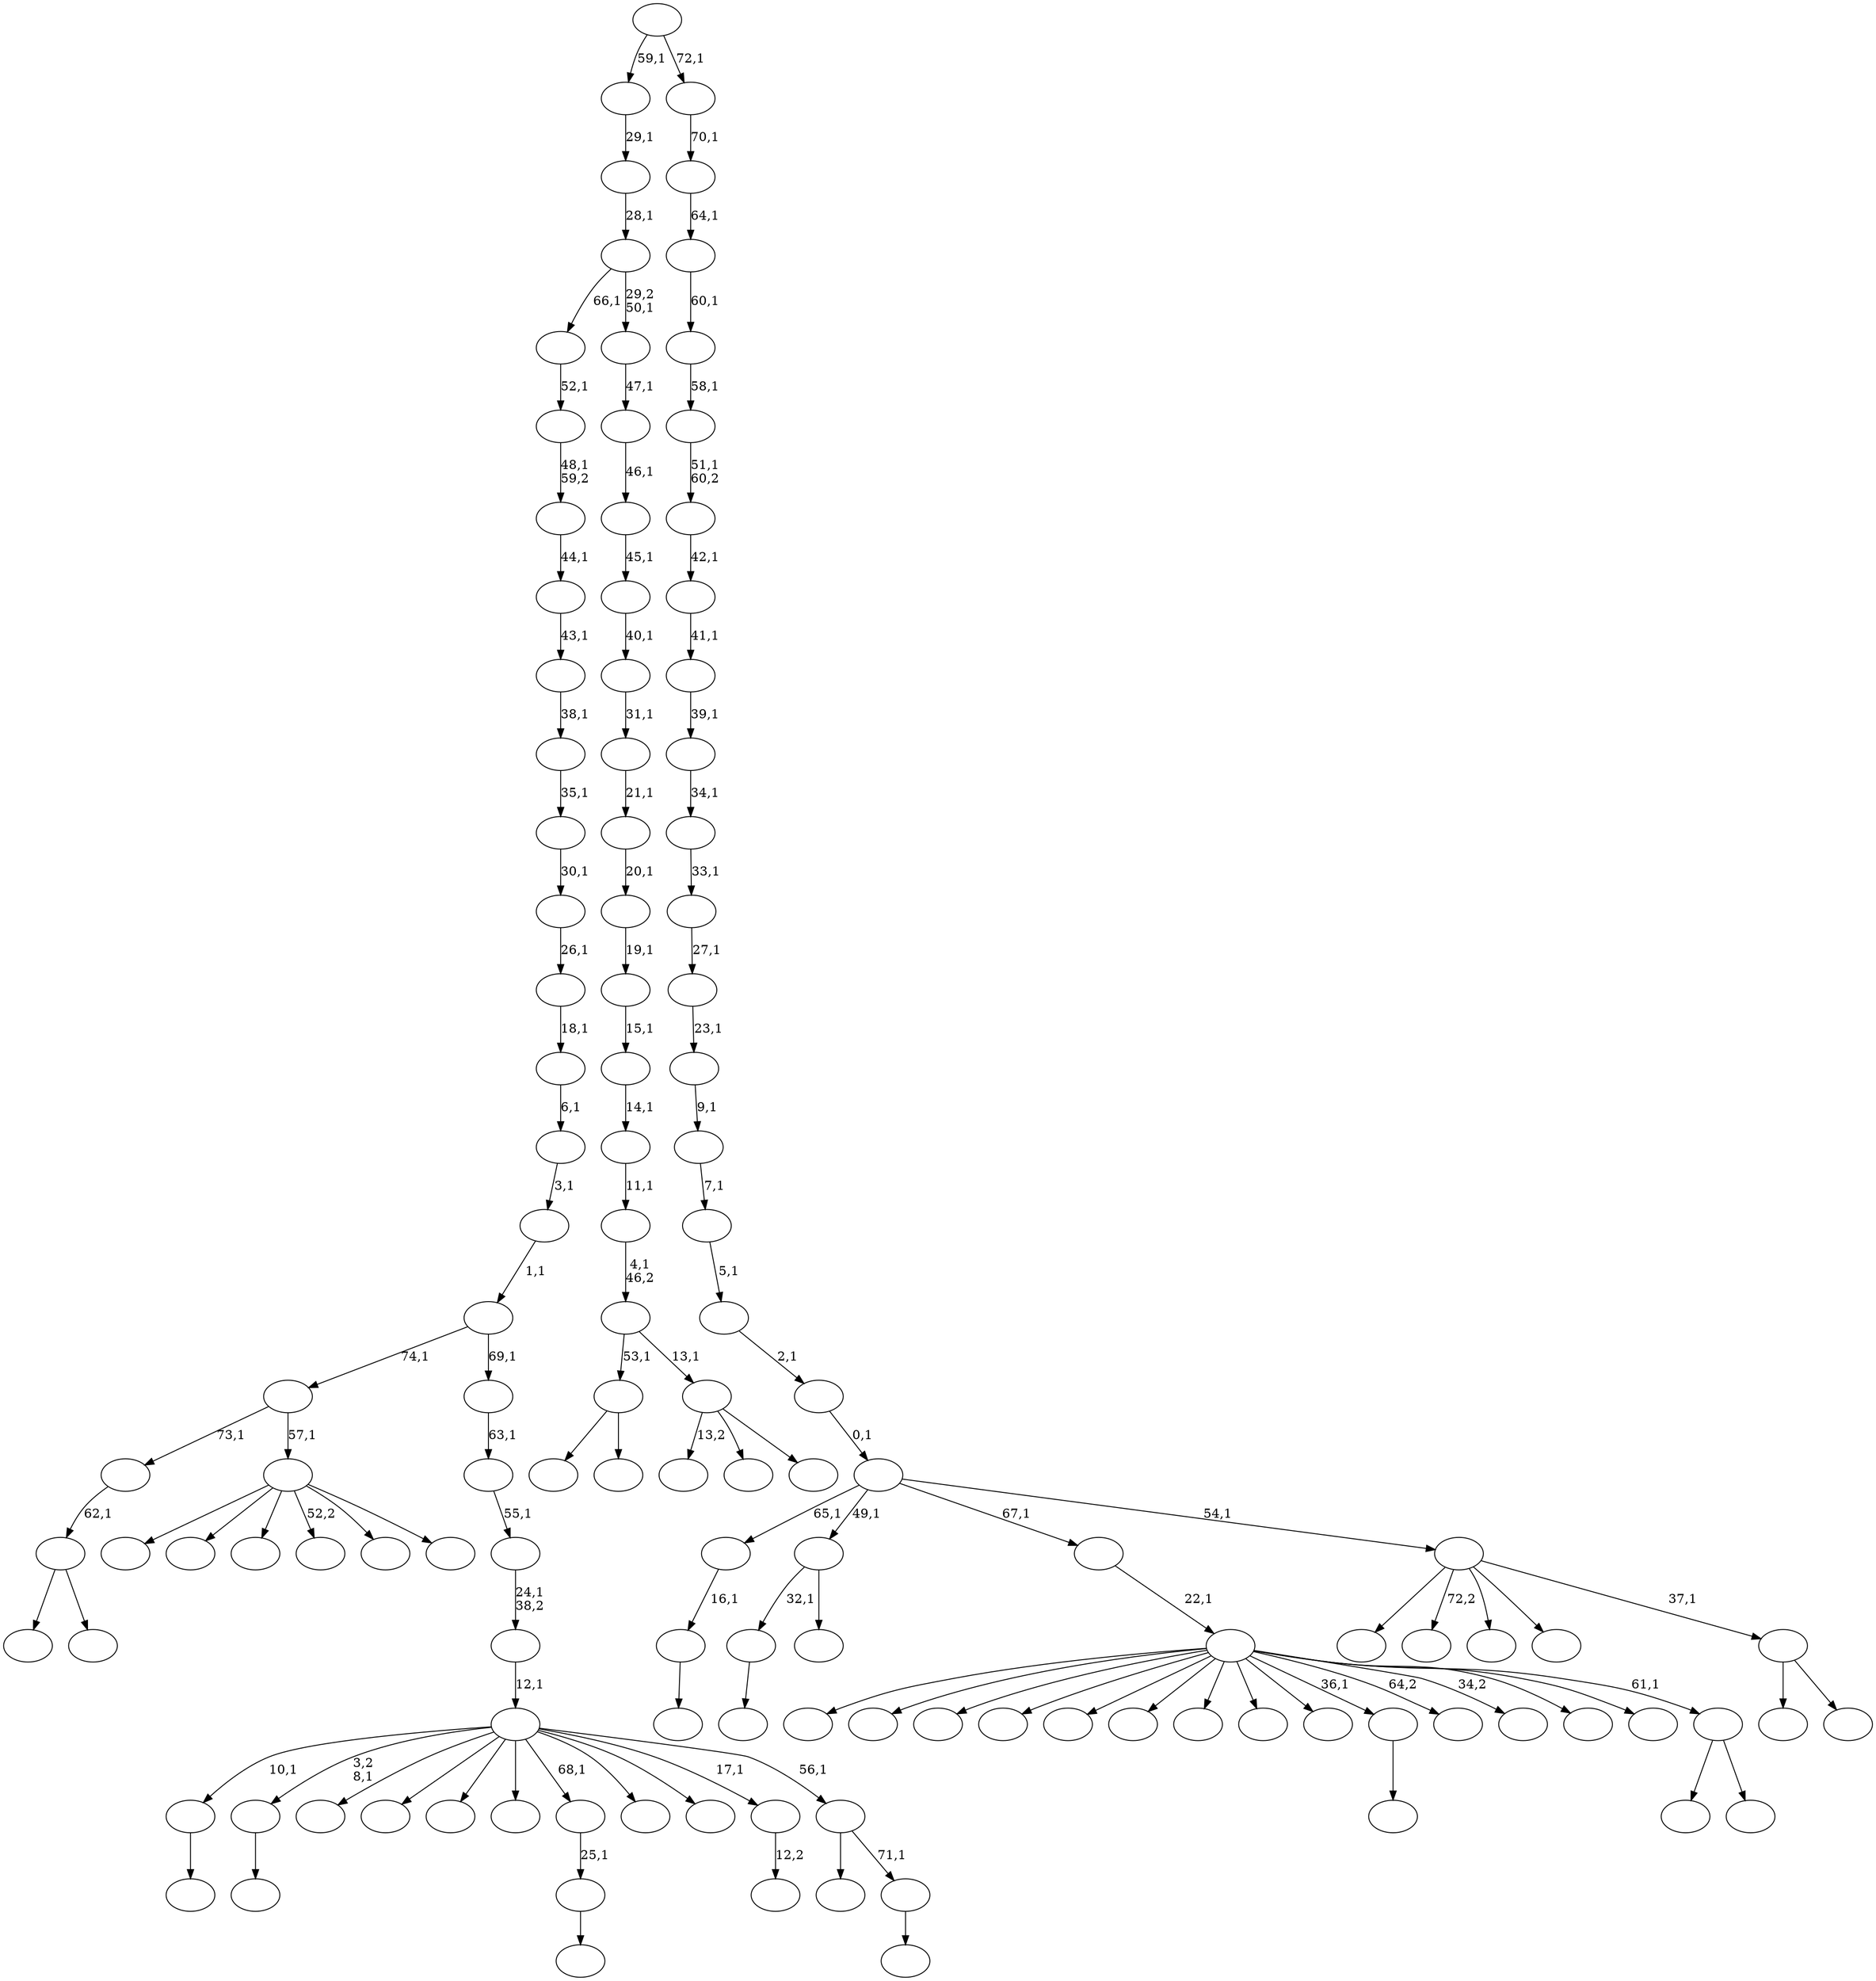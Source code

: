 digraph T {
	125 [label=""]
	124 [label=""]
	123 [label=""]
	122 [label=""]
	121 [label=""]
	120 [label=""]
	119 [label=""]
	118 [label=""]
	117 [label=""]
	116 [label=""]
	115 [label=""]
	114 [label=""]
	113 [label=""]
	112 [label=""]
	111 [label=""]
	110 [label=""]
	109 [label=""]
	108 [label=""]
	107 [label=""]
	106 [label=""]
	105 [label=""]
	104 [label=""]
	103 [label=""]
	102 [label=""]
	101 [label=""]
	100 [label=""]
	99 [label=""]
	98 [label=""]
	97 [label=""]
	96 [label=""]
	95 [label=""]
	94 [label=""]
	93 [label=""]
	92 [label=""]
	91 [label=""]
	90 [label=""]
	89 [label=""]
	88 [label=""]
	87 [label=""]
	86 [label=""]
	85 [label=""]
	84 [label=""]
	83 [label=""]
	82 [label=""]
	81 [label=""]
	80 [label=""]
	79 [label=""]
	78 [label=""]
	77 [label=""]
	76 [label=""]
	75 [label=""]
	74 [label=""]
	73 [label=""]
	72 [label=""]
	71 [label=""]
	70 [label=""]
	69 [label=""]
	68 [label=""]
	67 [label=""]
	66 [label=""]
	65 [label=""]
	64 [label=""]
	63 [label=""]
	62 [label=""]
	61 [label=""]
	60 [label=""]
	59 [label=""]
	58 [label=""]
	57 [label=""]
	56 [label=""]
	55 [label=""]
	54 [label=""]
	53 [label=""]
	52 [label=""]
	51 [label=""]
	50 [label=""]
	49 [label=""]
	48 [label=""]
	47 [label=""]
	46 [label=""]
	45 [label=""]
	44 [label=""]
	43 [label=""]
	42 [label=""]
	41 [label=""]
	40 [label=""]
	39 [label=""]
	38 [label=""]
	37 [label=""]
	36 [label=""]
	35 [label=""]
	34 [label=""]
	33 [label=""]
	32 [label=""]
	31 [label=""]
	30 [label=""]
	29 [label=""]
	28 [label=""]
	27 [label=""]
	26 [label=""]
	25 [label=""]
	24 [label=""]
	23 [label=""]
	22 [label=""]
	21 [label=""]
	20 [label=""]
	19 [label=""]
	18 [label=""]
	17 [label=""]
	16 [label=""]
	15 [label=""]
	14 [label=""]
	13 [label=""]
	12 [label=""]
	11 [label=""]
	10 [label=""]
	9 [label=""]
	8 [label=""]
	7 [label=""]
	6 [label=""]
	5 [label=""]
	4 [label=""]
	3 [label=""]
	2 [label=""]
	1 [label=""]
	0 [label=""]
	124 -> 125 [label=""]
	115 -> 116 [label=""]
	114 -> 115 [label="16,1"]
	112 -> 113 [label=""]
	107 -> 108 [label=""]
	98 -> 99 [label=""]
	97 -> 98 [label="25,1"]
	87 -> 107 [label="32,1"]
	87 -> 88 [label=""]
	84 -> 85 [label="12,2"]
	79 -> 80 [label=""]
	74 -> 95 [label=""]
	74 -> 75 [label=""]
	73 -> 74 [label="62,1"]
	69 -> 121 [label=""]
	69 -> 70 [label=""]
	67 -> 117 [label=""]
	67 -> 110 [label=""]
	67 -> 83 [label=""]
	67 -> 77 [label="52,2"]
	67 -> 71 [label=""]
	67 -> 68 [label=""]
	66 -> 73 [label="73,1"]
	66 -> 67 [label="57,1"]
	63 -> 81 [label=""]
	63 -> 64 [label=""]
	62 -> 123 [label=""]
	62 -> 122 [label=""]
	62 -> 120 [label=""]
	62 -> 119 [label=""]
	62 -> 104 [label=""]
	62 -> 102 [label=""]
	62 -> 93 [label=""]
	62 -> 90 [label=""]
	62 -> 86 [label=""]
	62 -> 79 [label="36,1"]
	62 -> 78 [label="64,2"]
	62 -> 76 [label="34,2"]
	62 -> 72 [label=""]
	62 -> 65 [label=""]
	62 -> 63 [label="61,1"]
	61 -> 62 [label="22,1"]
	59 -> 60 [label=""]
	58 -> 82 [label=""]
	58 -> 59 [label="71,1"]
	57 -> 124 [label="10,1"]
	57 -> 112 [label="3,2\n8,1"]
	57 -> 111 [label=""]
	57 -> 109 [label=""]
	57 -> 105 [label=""]
	57 -> 101 [label=""]
	57 -> 97 [label="68,1"]
	57 -> 92 [label=""]
	57 -> 91 [label=""]
	57 -> 84 [label="17,1"]
	57 -> 58 [label="56,1"]
	56 -> 57 [label="12,1"]
	55 -> 56 [label="24,1\n38,2"]
	54 -> 55 [label="55,1"]
	53 -> 54 [label="63,1"]
	52 -> 66 [label="74,1"]
	52 -> 53 [label="69,1"]
	51 -> 52 [label="1,1"]
	50 -> 51 [label="3,1"]
	49 -> 50 [label="6,1"]
	48 -> 49 [label="18,1"]
	47 -> 48 [label="26,1"]
	46 -> 47 [label="30,1"]
	45 -> 46 [label="35,1"]
	44 -> 45 [label="38,1"]
	43 -> 44 [label="43,1"]
	42 -> 43 [label="44,1"]
	41 -> 42 [label="48,1\n59,2"]
	40 -> 41 [label="52,1"]
	38 -> 100 [label="13,2"]
	38 -> 89 [label=""]
	38 -> 39 [label=""]
	37 -> 69 [label="53,1"]
	37 -> 38 [label="13,1"]
	36 -> 37 [label="4,1\n46,2"]
	35 -> 36 [label="11,1"]
	34 -> 35 [label="14,1"]
	33 -> 34 [label="15,1"]
	32 -> 33 [label="19,1"]
	31 -> 32 [label="20,1"]
	30 -> 31 [label="21,1"]
	29 -> 30 [label="31,1"]
	28 -> 29 [label="40,1"]
	27 -> 28 [label="45,1"]
	26 -> 27 [label="46,1"]
	25 -> 26 [label="47,1"]
	24 -> 40 [label="66,1"]
	24 -> 25 [label="29,2\n50,1"]
	23 -> 24 [label="28,1"]
	22 -> 23 [label="29,1"]
	20 -> 96 [label=""]
	20 -> 21 [label=""]
	19 -> 118 [label=""]
	19 -> 106 [label="72,2"]
	19 -> 103 [label=""]
	19 -> 94 [label=""]
	19 -> 20 [label="37,1"]
	18 -> 114 [label="65,1"]
	18 -> 87 [label="49,1"]
	18 -> 61 [label="67,1"]
	18 -> 19 [label="54,1"]
	17 -> 18 [label="0,1"]
	16 -> 17 [label="2,1"]
	15 -> 16 [label="5,1"]
	14 -> 15 [label="7,1"]
	13 -> 14 [label="9,1"]
	12 -> 13 [label="23,1"]
	11 -> 12 [label="27,1"]
	10 -> 11 [label="33,1"]
	9 -> 10 [label="34,1"]
	8 -> 9 [label="39,1"]
	7 -> 8 [label="41,1"]
	6 -> 7 [label="42,1"]
	5 -> 6 [label="51,1\n60,2"]
	4 -> 5 [label="58,1"]
	3 -> 4 [label="60,1"]
	2 -> 3 [label="64,1"]
	1 -> 2 [label="70,1"]
	0 -> 22 [label="59,1"]
	0 -> 1 [label="72,1"]
}
